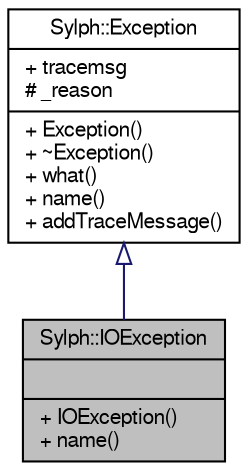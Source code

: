 digraph G
{
  edge [fontname="FreeSans",fontsize="10",labelfontname="FreeSans",labelfontsize="10"];
  node [fontname="FreeSans",fontsize="10",shape=record];
  Node1 [label="{Sylph::IOException\n||+ IOException()\l+ name()\l}",height=0.2,width=0.4,color="black", fillcolor="grey75", style="filled" fontcolor="black"];
  Node2 -> Node1 [dir=back,color="midnightblue",fontsize="10",style="solid",arrowtail="empty",fontname="FreeSans"];
  Node2 [label="{Sylph::Exception\n|+ tracemsg\l# _reason\l|+ Exception()\l+ ~Exception()\l+ what()\l+ name()\l+ addTraceMessage()\l}",height=0.2,width=0.4,color="black", fillcolor="white", style="filled",URL="$class_sylph_1_1_exception.html",tooltip="This class provides a ready-to-use interface for exception handling."];
}
